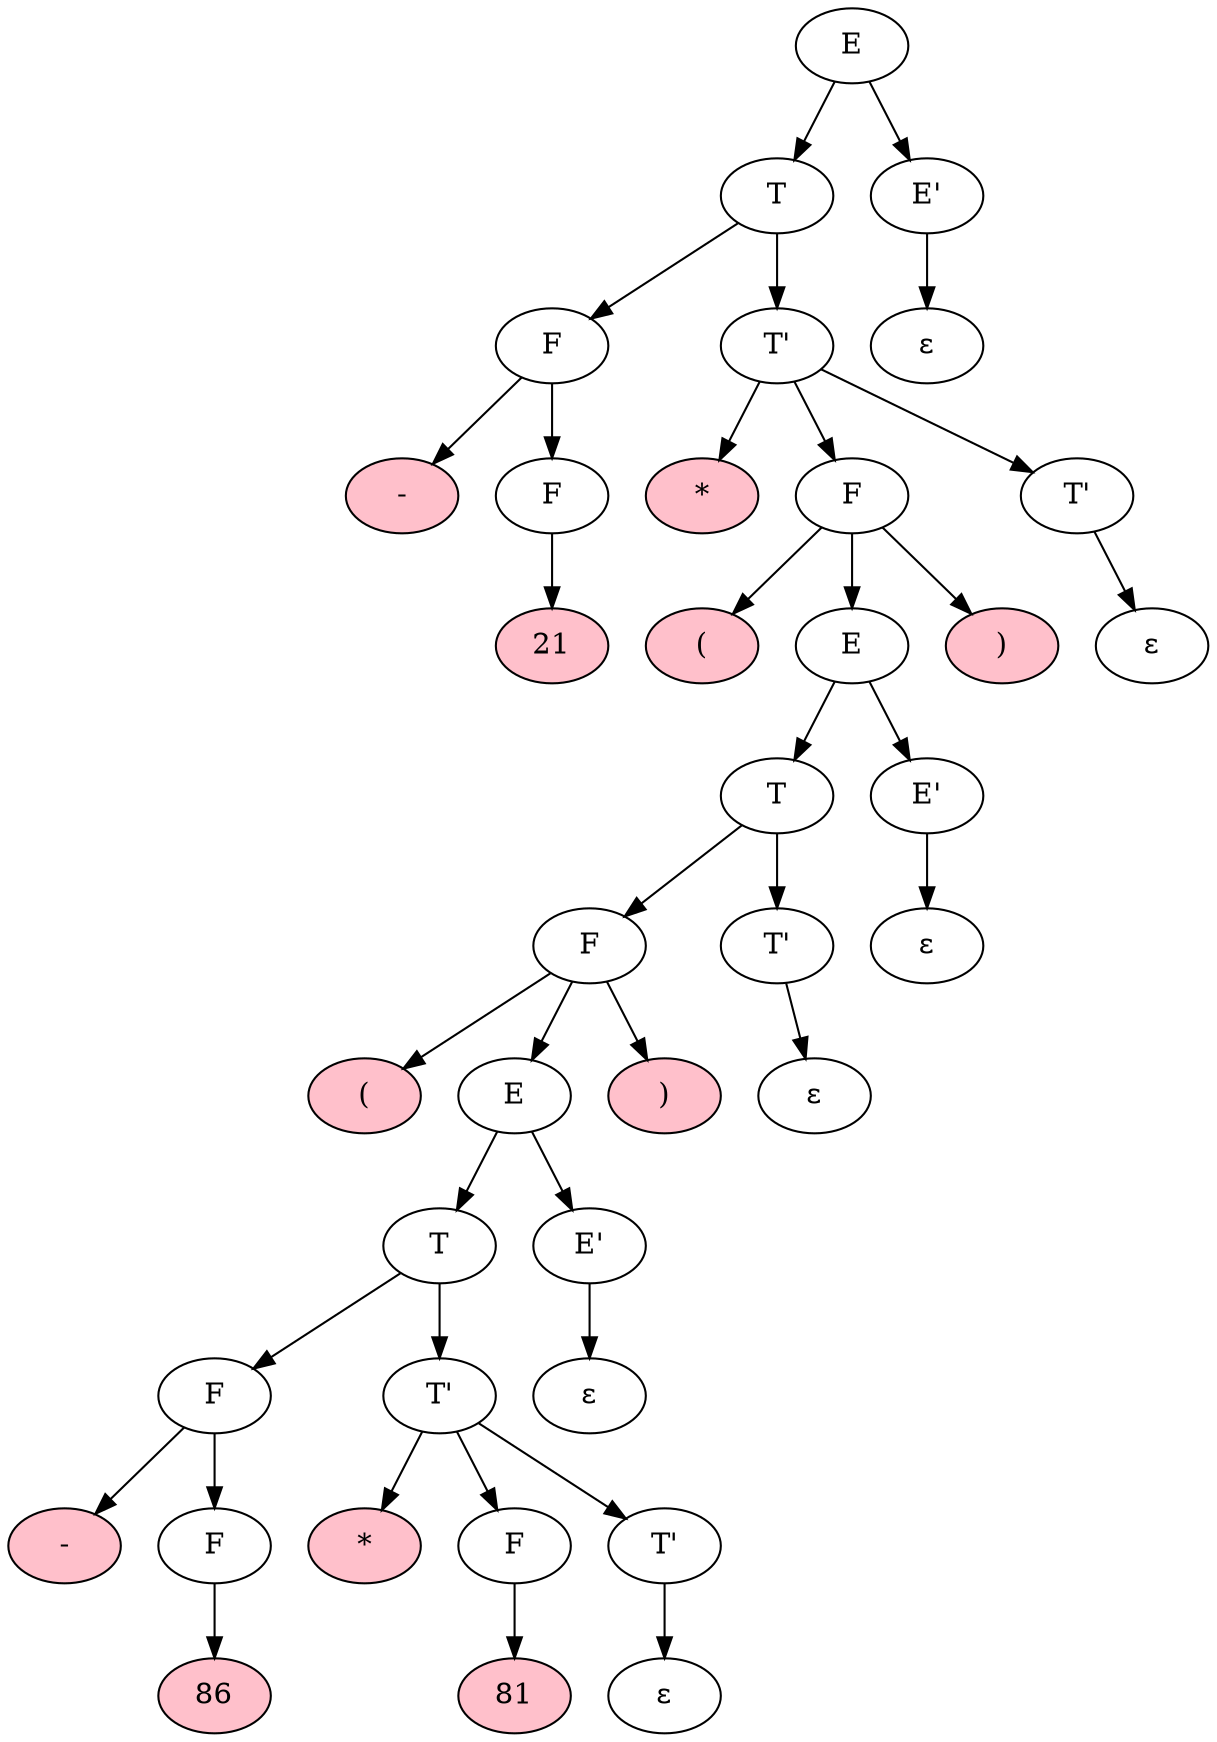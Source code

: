 digraph parseTree {
	v0 [label="E"];
	v1 [label="T"];
	v2 [label="F"];
	v3 [label="-" ; style=filled; fillcolor=pink];
	v4 [label="F"];
	v5 [label="21" ; style=filled; fillcolor=pink];
	v4 -> v5
	v2 -> v3
	v2 -> v4
	v6 [label="T'"];
	v7 [label="*" ; style=filled; fillcolor=pink];
	v8 [label="F"];
	v9 [label="(" ; style=filled; fillcolor=pink];
	v10 [label="E"];
	v11 [label="T"];
	v12 [label="F"];
	v13 [label="(" ; style=filled; fillcolor=pink];
	v14 [label="E"];
	v15 [label="T"];
	v16 [label="F"];
	v17 [label="-" ; style=filled; fillcolor=pink];
	v18 [label="F"];
	v19 [label="86" ; style=filled; fillcolor=pink];
	v18 -> v19
	v16 -> v17
	v16 -> v18
	v20 [label="T'"];
	v21 [label="*" ; style=filled; fillcolor=pink];
	v22 [label="F"];
	v23 [label="81" ; style=filled; fillcolor=pink];
	v22 -> v23
	v24 [label="T'"];
	v25 [label="ε"];
	v24 -> v25
	v20 -> v21
	v20 -> v22
	v20 -> v24
	v15 -> v16
	v15 -> v20
	v26 [label="E'"];
	v27 [label="ε"];
	v26 -> v27
	v14 -> v15
	v14 -> v26
	v28 [label=")" ; style=filled; fillcolor=pink];
	v12 -> v13
	v12 -> v14
	v12 -> v28
	v29 [label="T'"];
	v30 [label="ε"];
	v29 -> v30
	v11 -> v12
	v11 -> v29
	v31 [label="E'"];
	v32 [label="ε"];
	v31 -> v32
	v10 -> v11
	v10 -> v31
	v33 [label=")" ; style=filled; fillcolor=pink];
	v8 -> v9
	v8 -> v10
	v8 -> v33
	v34 [label="T'"];
	v35 [label="ε"];
	v34 -> v35
	v6 -> v7
	v6 -> v8
	v6 -> v34
	v1 -> v2
	v1 -> v6
	v36 [label="E'"];
	v37 [label="ε"];
	v36 -> v37
	v0 -> v1
	v0 -> v36
}
